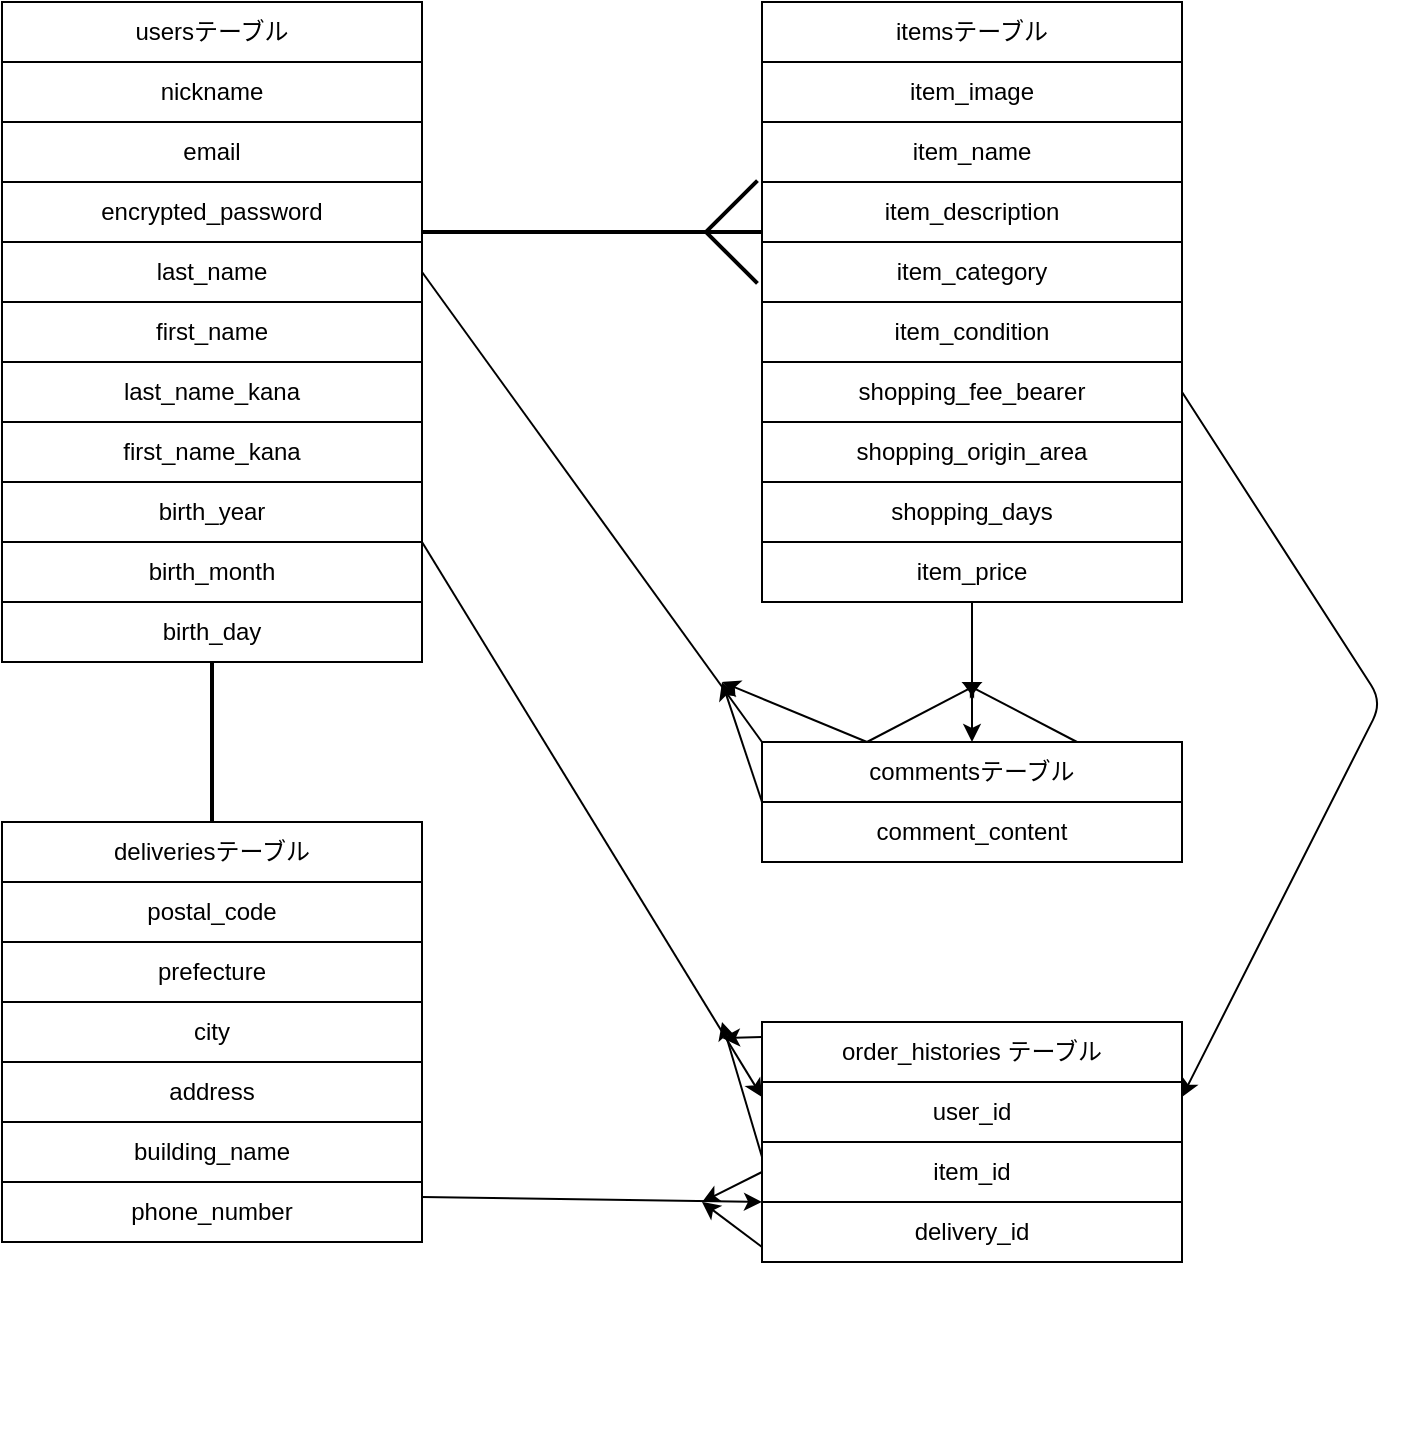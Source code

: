 <mxfile>
    <diagram id="xqKbLYAhhNkv6kT4jyuE" name="ページ1">
        <mxGraphModel dx="736" dy="647" grid="1" gridSize="10" guides="1" tooltips="1" connect="1" arrows="1" fold="1" page="1" pageScale="1" pageWidth="827" pageHeight="1169" math="0" shadow="0">
            <root>
                <mxCell id="0"/>
                <mxCell id="1" parent="0"/>
                <mxCell id="126" value="" style="group" parent="1" vertex="1" connectable="0">
                    <mxGeometry x="110" y="220" width="210" height="210" as="geometry"/>
                </mxCell>
                <mxCell id="114" value="usersテーブル" style="rounded=0;whiteSpace=wrap;html=1;movable=1;resizable=1;rotatable=1;deletable=1;editable=1;connectable=1;container=0;" parent="126" vertex="1">
                    <mxGeometry width="210" height="30" as="geometry"/>
                </mxCell>
                <mxCell id="115" value="nickname" style="rounded=0;whiteSpace=wrap;html=1;movable=1;resizable=1;rotatable=1;deletable=1;editable=1;connectable=1;container=0;" parent="126" vertex="1">
                    <mxGeometry y="30" width="210" height="30" as="geometry"/>
                </mxCell>
                <mxCell id="116" value="email" style="rounded=0;whiteSpace=wrap;html=1;movable=1;resizable=1;rotatable=1;deletable=1;editable=1;connectable=1;container=0;" parent="126" vertex="1">
                    <mxGeometry y="60" width="210" height="30" as="geometry"/>
                </mxCell>
                <mxCell id="117" value="encrypted_password" style="rounded=0;whiteSpace=wrap;html=1;movable=1;resizable=1;rotatable=1;deletable=1;editable=1;connectable=1;container=0;" parent="126" vertex="1">
                    <mxGeometry y="90" width="210" height="30" as="geometry"/>
                </mxCell>
                <mxCell id="118" value="last_name" style="rounded=0;whiteSpace=wrap;html=1;movable=1;resizable=1;rotatable=1;deletable=1;editable=1;connectable=1;container=0;" parent="126" vertex="1">
                    <mxGeometry y="120" width="210" height="30" as="geometry"/>
                </mxCell>
                <mxCell id="122" value="first_name" style="rounded=0;whiteSpace=wrap;html=1;movable=1;resizable=1;rotatable=1;deletable=1;editable=1;connectable=1;container=0;" parent="126" vertex="1">
                    <mxGeometry y="150" width="210" height="30" as="geometry"/>
                </mxCell>
                <mxCell id="123" value="last_name_kana" style="rounded=0;whiteSpace=wrap;html=1;movable=1;resizable=1;rotatable=1;deletable=1;editable=1;connectable=1;container=0;" parent="126" vertex="1">
                    <mxGeometry y="180" width="210" height="30" as="geometry"/>
                </mxCell>
                <mxCell id="148" value="" style="group" parent="1" vertex="1" connectable="0">
                    <mxGeometry x="490" y="220" width="210" height="300" as="geometry"/>
                </mxCell>
                <mxCell id="121" value="itemsテーブル" style="rounded=0;whiteSpace=wrap;html=1;movable=1;resizable=1;rotatable=1;deletable=1;editable=1;connectable=1;container=0;" parent="148" vertex="1">
                    <mxGeometry width="210" height="30" as="geometry"/>
                </mxCell>
                <mxCell id="124" value="item_condition" style="rounded=0;whiteSpace=wrap;html=1;movable=1;resizable=1;rotatable=1;deletable=1;editable=1;connectable=1;container=0;" parent="148" vertex="1">
                    <mxGeometry y="150" width="210" height="30" as="geometry"/>
                </mxCell>
                <mxCell id="127" value="item_description" style="rounded=0;whiteSpace=wrap;html=1;movable=1;resizable=1;rotatable=1;deletable=1;editable=1;connectable=1;container=0;" parent="148" vertex="1">
                    <mxGeometry y="90" width="210" height="30" as="geometry"/>
                </mxCell>
                <mxCell id="128" value="item_name" style="rounded=0;whiteSpace=wrap;html=1;movable=1;resizable=1;rotatable=1;deletable=1;editable=1;connectable=1;container=0;" parent="148" vertex="1">
                    <mxGeometry y="60" width="210" height="30" as="geometry"/>
                </mxCell>
                <mxCell id="129" value="item_category" style="rounded=0;whiteSpace=wrap;html=1;movable=1;resizable=1;rotatable=1;deletable=1;editable=1;connectable=1;container=0;" parent="148" vertex="1">
                    <mxGeometry y="120" width="210" height="30" as="geometry"/>
                </mxCell>
                <mxCell id="130" value="item_image" style="rounded=0;whiteSpace=wrap;html=1;movable=1;resizable=1;rotatable=1;deletable=1;editable=1;connectable=1;container=0;" parent="148" vertex="1">
                    <mxGeometry y="30" width="210" height="30" as="geometry"/>
                </mxCell>
                <mxCell id="132" value="shopping_origin_area" style="rounded=0;whiteSpace=wrap;html=1;movable=1;resizable=1;rotatable=1;deletable=1;editable=1;connectable=1;container=0;" parent="148" vertex="1">
                    <mxGeometry y="210" width="210" height="30" as="geometry"/>
                </mxCell>
                <mxCell id="133" value="shopping_fee_bearer" style="rounded=0;whiteSpace=wrap;html=1;movable=1;resizable=1;rotatable=1;deletable=1;editable=1;connectable=1;container=0;" parent="148" vertex="1">
                    <mxGeometry y="180" width="210" height="30" as="geometry"/>
                </mxCell>
                <mxCell id="136" value="item_price" style="rounded=0;whiteSpace=wrap;html=1;movable=1;resizable=1;rotatable=1;deletable=1;editable=1;connectable=1;container=0;" parent="148" vertex="1">
                    <mxGeometry y="270" width="210" height="30" as="geometry"/>
                </mxCell>
                <mxCell id="137" value="shopping_days" style="rounded=0;whiteSpace=wrap;html=1;movable=1;resizable=1;rotatable=1;deletable=1;editable=1;connectable=1;container=0;" parent="148" vertex="1">
                    <mxGeometry y="240" width="210" height="30" as="geometry"/>
                </mxCell>
                <mxCell id="149" value="" style="group" parent="1" vertex="1" connectable="0">
                    <mxGeometry x="110" y="630" width="210" height="210" as="geometry"/>
                </mxCell>
                <mxCell id="125" value="address" style="rounded=0;whiteSpace=wrap;html=1;movable=1;resizable=1;rotatable=1;deletable=1;editable=1;connectable=1;container=0;" parent="149" vertex="1">
                    <mxGeometry y="120" width="210" height="30" as="geometry"/>
                </mxCell>
                <mxCell id="140" value="phone_number" style="rounded=0;whiteSpace=wrap;html=1;movable=1;resizable=1;rotatable=1;deletable=1;editable=1;connectable=1;container=0;" parent="149" vertex="1">
                    <mxGeometry y="180" width="210" height="30" as="geometry"/>
                </mxCell>
                <mxCell id="141" value="building_name" style="rounded=0;whiteSpace=wrap;html=1;movable=1;resizable=1;rotatable=1;deletable=1;editable=1;connectable=1;container=0;" parent="149" vertex="1">
                    <mxGeometry y="150" width="210" height="30" as="geometry"/>
                </mxCell>
                <mxCell id="142" value="deliveriesテーブル" style="rounded=0;whiteSpace=wrap;html=1;movable=1;resizable=1;rotatable=1;deletable=1;editable=1;connectable=1;container=0;" parent="149" vertex="1">
                    <mxGeometry width="210" height="30" as="geometry"/>
                </mxCell>
                <mxCell id="143" value="postal_code" style="rounded=0;whiteSpace=wrap;html=1;movable=1;resizable=1;rotatable=1;deletable=1;editable=1;connectable=1;container=0;" parent="149" vertex="1">
                    <mxGeometry y="30" width="210" height="30" as="geometry"/>
                </mxCell>
                <mxCell id="144" value="prefecture" style="rounded=0;whiteSpace=wrap;html=1;movable=1;resizable=1;rotatable=1;deletable=1;editable=1;connectable=1;container=0;" parent="149" vertex="1">
                    <mxGeometry y="60" width="210" height="30" as="geometry"/>
                </mxCell>
                <mxCell id="145" value="city" style="rounded=0;whiteSpace=wrap;html=1;movable=1;resizable=1;rotatable=1;deletable=1;editable=1;connectable=1;container=0;" parent="149" vertex="1">
                    <mxGeometry y="90" width="210" height="30" as="geometry"/>
                </mxCell>
                <mxCell id="150" value="" style="group" parent="1" vertex="1" connectable="0">
                    <mxGeometry x="490" y="590" width="210" height="60" as="geometry"/>
                </mxCell>
                <mxCell id="134" value="comment_content" style="rounded=0;whiteSpace=wrap;html=1;movable=1;resizable=1;rotatable=1;deletable=1;editable=1;connectable=1;container=0;" parent="150" vertex="1">
                    <mxGeometry y="30" width="210" height="30" as="geometry"/>
                </mxCell>
                <mxCell id="135" value="commentsテーブル" style="rounded=0;whiteSpace=wrap;html=1;movable=1;resizable=1;rotatable=1;deletable=1;editable=1;connectable=1;container=0;" parent="150" vertex="1">
                    <mxGeometry width="210" height="30" as="geometry"/>
                </mxCell>
                <mxCell id="151" value="" style="line;strokeWidth=2;html=1;" parent="1" vertex="1">
                    <mxGeometry x="320" y="330" width="170" height="10" as="geometry"/>
                </mxCell>
                <mxCell id="160" value="" style="line;strokeWidth=2;html=1;direction=north;rotation=135;" parent="1" vertex="1">
                    <mxGeometry x="470" y="330" width="10" height="36" as="geometry"/>
                </mxCell>
                <mxCell id="162" value="" style="line;strokeWidth=2;html=1;direction=north;rotation=45;" parent="1" vertex="1">
                    <mxGeometry x="470" y="304" width="10" height="36" as="geometry"/>
                </mxCell>
                <mxCell id="166" value="" style="endArrow=none;html=1;entryX=0;entryY=0;entryDx=0;entryDy=0;exitX=1;exitY=0.5;exitDx=0;exitDy=0;" parent="1" source="118" target="135" edge="1">
                    <mxGeometry width="50" height="50" relative="1" as="geometry">
                        <mxPoint x="370" y="510" as="sourcePoint"/>
                        <mxPoint x="460" y="570" as="targetPoint"/>
                    </mxGeometry>
                </mxCell>
                <mxCell id="168" style="edgeStyle=none;html=1;exitX=0;exitY=0;exitDx=0;exitDy=0;" parent="1" source="134" edge="1">
                    <mxGeometry relative="1" as="geometry">
                        <mxPoint x="470" y="560" as="targetPoint"/>
                    </mxGeometry>
                </mxCell>
                <mxCell id="169" style="edgeStyle=none;html=1;exitX=0.25;exitY=0;exitDx=0;exitDy=0;" parent="1" source="135" edge="1">
                    <mxGeometry relative="1" as="geometry">
                        <mxPoint x="470" y="560" as="targetPoint"/>
                    </mxGeometry>
                </mxCell>
                <mxCell id="170" style="edgeStyle=none;html=1;exitX=0.5;exitY=1;exitDx=0;exitDy=0;entryX=0.5;entryY=0;entryDx=0;entryDy=0;strokeColor=none;startArrow=none;" parent="1" source="186" target="142" edge="1">
                    <mxGeometry relative="1" as="geometry">
                        <Array as="points"/>
                    </mxGeometry>
                </mxCell>
                <mxCell id="175" style="edgeStyle=none;html=1;exitX=0.5;exitY=1;exitDx=0;exitDy=0;entryX=0.5;entryY=0;entryDx=0;entryDy=0;" parent="1" source="136" target="135" edge="1">
                    <mxGeometry relative="1" as="geometry"/>
                </mxCell>
                <mxCell id="176" style="edgeStyle=none;html=1;exitX=0.25;exitY=0;exitDx=0;exitDy=0;" parent="1" source="135" edge="1">
                    <mxGeometry relative="1" as="geometry">
                        <mxPoint x="600" y="560" as="targetPoint"/>
                    </mxGeometry>
                </mxCell>
                <mxCell id="177" style="edgeStyle=none;html=1;exitX=0.75;exitY=0;exitDx=0;exitDy=0;" parent="1" source="135" edge="1">
                    <mxGeometry relative="1" as="geometry">
                        <mxPoint x="590" y="560" as="targetPoint"/>
                    </mxGeometry>
                </mxCell>
                <mxCell id="178" style="edgeStyle=none;html=1;exitX=0.5;exitY=1;exitDx=0;exitDy=0;" parent="1" source="123" edge="1">
                    <mxGeometry relative="1" as="geometry">
                        <mxPoint x="215" y="490" as="targetPoint"/>
                    </mxGeometry>
                </mxCell>
                <mxCell id="179" value="first_name_kana" style="rounded=0;whiteSpace=wrap;html=1;movable=1;resizable=1;rotatable=1;deletable=1;editable=1;connectable=1;container=0;" parent="1" vertex="1">
                    <mxGeometry x="110" y="430" width="210" height="30" as="geometry"/>
                </mxCell>
                <mxCell id="196" style="edgeStyle=none;html=1;exitX=1;exitY=1;exitDx=0;exitDy=0;entryX=0;entryY=0.25;entryDx=0;entryDy=0;" edge="1" parent="1" source="181" target="192">
                    <mxGeometry relative="1" as="geometry"/>
                </mxCell>
                <mxCell id="181" value="birth_year" style="rounded=0;whiteSpace=wrap;html=1;movable=1;resizable=1;rotatable=1;deletable=1;editable=1;connectable=1;container=0;" parent="1" vertex="1">
                    <mxGeometry x="110" y="460" width="210" height="30" as="geometry"/>
                </mxCell>
                <mxCell id="182" value="birth_month" style="rounded=0;whiteSpace=wrap;html=1;movable=1;resizable=1;rotatable=1;deletable=1;editable=1;connectable=1;container=0;" parent="1" vertex="1">
                    <mxGeometry x="110" y="490" width="210" height="30" as="geometry"/>
                </mxCell>
                <mxCell id="183" value="birth_day" style="rounded=0;whiteSpace=wrap;html=1;movable=1;resizable=1;rotatable=1;deletable=1;editable=1;connectable=1;container=0;" parent="1" vertex="1">
                    <mxGeometry x="110" y="520" width="210" height="30" as="geometry"/>
                </mxCell>
                <mxCell id="185" value="" style="edgeStyle=none;html=1;exitX=0.5;exitY=1;exitDx=0;exitDy=0;entryX=0.5;entryY=0;entryDx=0;entryDy=0;strokeColor=none;endArrow=none;" parent="1" source="123" target="186" edge="1">
                    <mxGeometry relative="1" as="geometry">
                        <mxPoint x="215" y="430" as="sourcePoint"/>
                        <mxPoint x="215" y="710" as="targetPoint"/>
                        <Array as="points">
                            <mxPoint x="215" y="470"/>
                        </Array>
                    </mxGeometry>
                </mxCell>
                <mxCell id="186" value="" style="line;strokeWidth=2;direction=south;html=1;" parent="1" vertex="1">
                    <mxGeometry x="210" y="550" width="10" height="80" as="geometry"/>
                </mxCell>
                <mxCell id="187" value="" style="group" vertex="1" connectable="0" parent="1">
                    <mxGeometry x="490" y="730" width="210" height="210" as="geometry"/>
                </mxCell>
                <mxCell id="195" value="" style="group" vertex="1" connectable="0" parent="187">
                    <mxGeometry width="210" height="90" as="geometry"/>
                </mxCell>
                <mxCell id="191" value="order_histories テーブル" style="rounded=0;whiteSpace=wrap;html=1;movable=1;resizable=1;rotatable=1;deletable=1;editable=1;connectable=1;container=0;" vertex="1" parent="195">
                    <mxGeometry width="210" height="30" as="geometry"/>
                </mxCell>
                <mxCell id="192" value="user_id" style="rounded=0;whiteSpace=wrap;html=1;movable=1;resizable=1;rotatable=1;deletable=1;editable=1;connectable=1;container=0;" vertex="1" parent="195">
                    <mxGeometry y="30" width="210" height="30" as="geometry"/>
                </mxCell>
                <mxCell id="193" value="item_id" style="rounded=0;whiteSpace=wrap;html=1;movable=1;resizable=1;rotatable=1;deletable=1;editable=1;connectable=1;container=0;" vertex="1" parent="195">
                    <mxGeometry y="60" width="210" height="30" as="geometry"/>
                </mxCell>
                <mxCell id="211" value="delivery_id" style="rounded=0;whiteSpace=wrap;html=1;movable=1;resizable=1;rotatable=1;deletable=1;editable=1;connectable=1;container=0;" vertex="1" parent="187">
                    <mxGeometry y="90" width="210" height="30" as="geometry"/>
                </mxCell>
                <mxCell id="197" style="edgeStyle=none;html=1;exitX=1;exitY=0.5;exitDx=0;exitDy=0;entryX=1;entryY=0.25;entryDx=0;entryDy=0;" edge="1" parent="1" source="133" target="192">
                    <mxGeometry relative="1" as="geometry">
                        <Array as="points">
                            <mxPoint x="800" y="570"/>
                        </Array>
                    </mxGeometry>
                </mxCell>
                <mxCell id="199" style="edgeStyle=none;html=1;exitX=0;exitY=0.25;exitDx=0;exitDy=0;" edge="1" parent="1" source="193">
                    <mxGeometry relative="1" as="geometry">
                        <mxPoint x="470" y="730" as="targetPoint"/>
                    </mxGeometry>
                </mxCell>
                <mxCell id="200" style="edgeStyle=none;html=1;exitX=0;exitY=0.25;exitDx=0;exitDy=0;" edge="1" parent="1" source="191">
                    <mxGeometry relative="1" as="geometry">
                        <mxPoint x="470" y="738" as="targetPoint"/>
                    </mxGeometry>
                </mxCell>
                <mxCell id="212" style="edgeStyle=none;html=1;exitX=1;exitY=0.25;exitDx=0;exitDy=0;entryX=0;entryY=0;entryDx=0;entryDy=0;" edge="1" parent="1" source="140" target="211">
                    <mxGeometry relative="1" as="geometry"/>
                </mxCell>
                <mxCell id="213" style="edgeStyle=none;html=1;exitX=0;exitY=0.75;exitDx=0;exitDy=0;" edge="1" parent="1" source="211">
                    <mxGeometry relative="1" as="geometry">
                        <mxPoint x="460" y="820" as="targetPoint"/>
                    </mxGeometry>
                </mxCell>
                <mxCell id="214" style="edgeStyle=none;html=1;exitX=0;exitY=0.5;exitDx=0;exitDy=0;" edge="1" parent="1" source="193">
                    <mxGeometry relative="1" as="geometry">
                        <mxPoint x="460" y="820" as="targetPoint"/>
                    </mxGeometry>
                </mxCell>
            </root>
        </mxGraphModel>
    </diagram>
</mxfile>